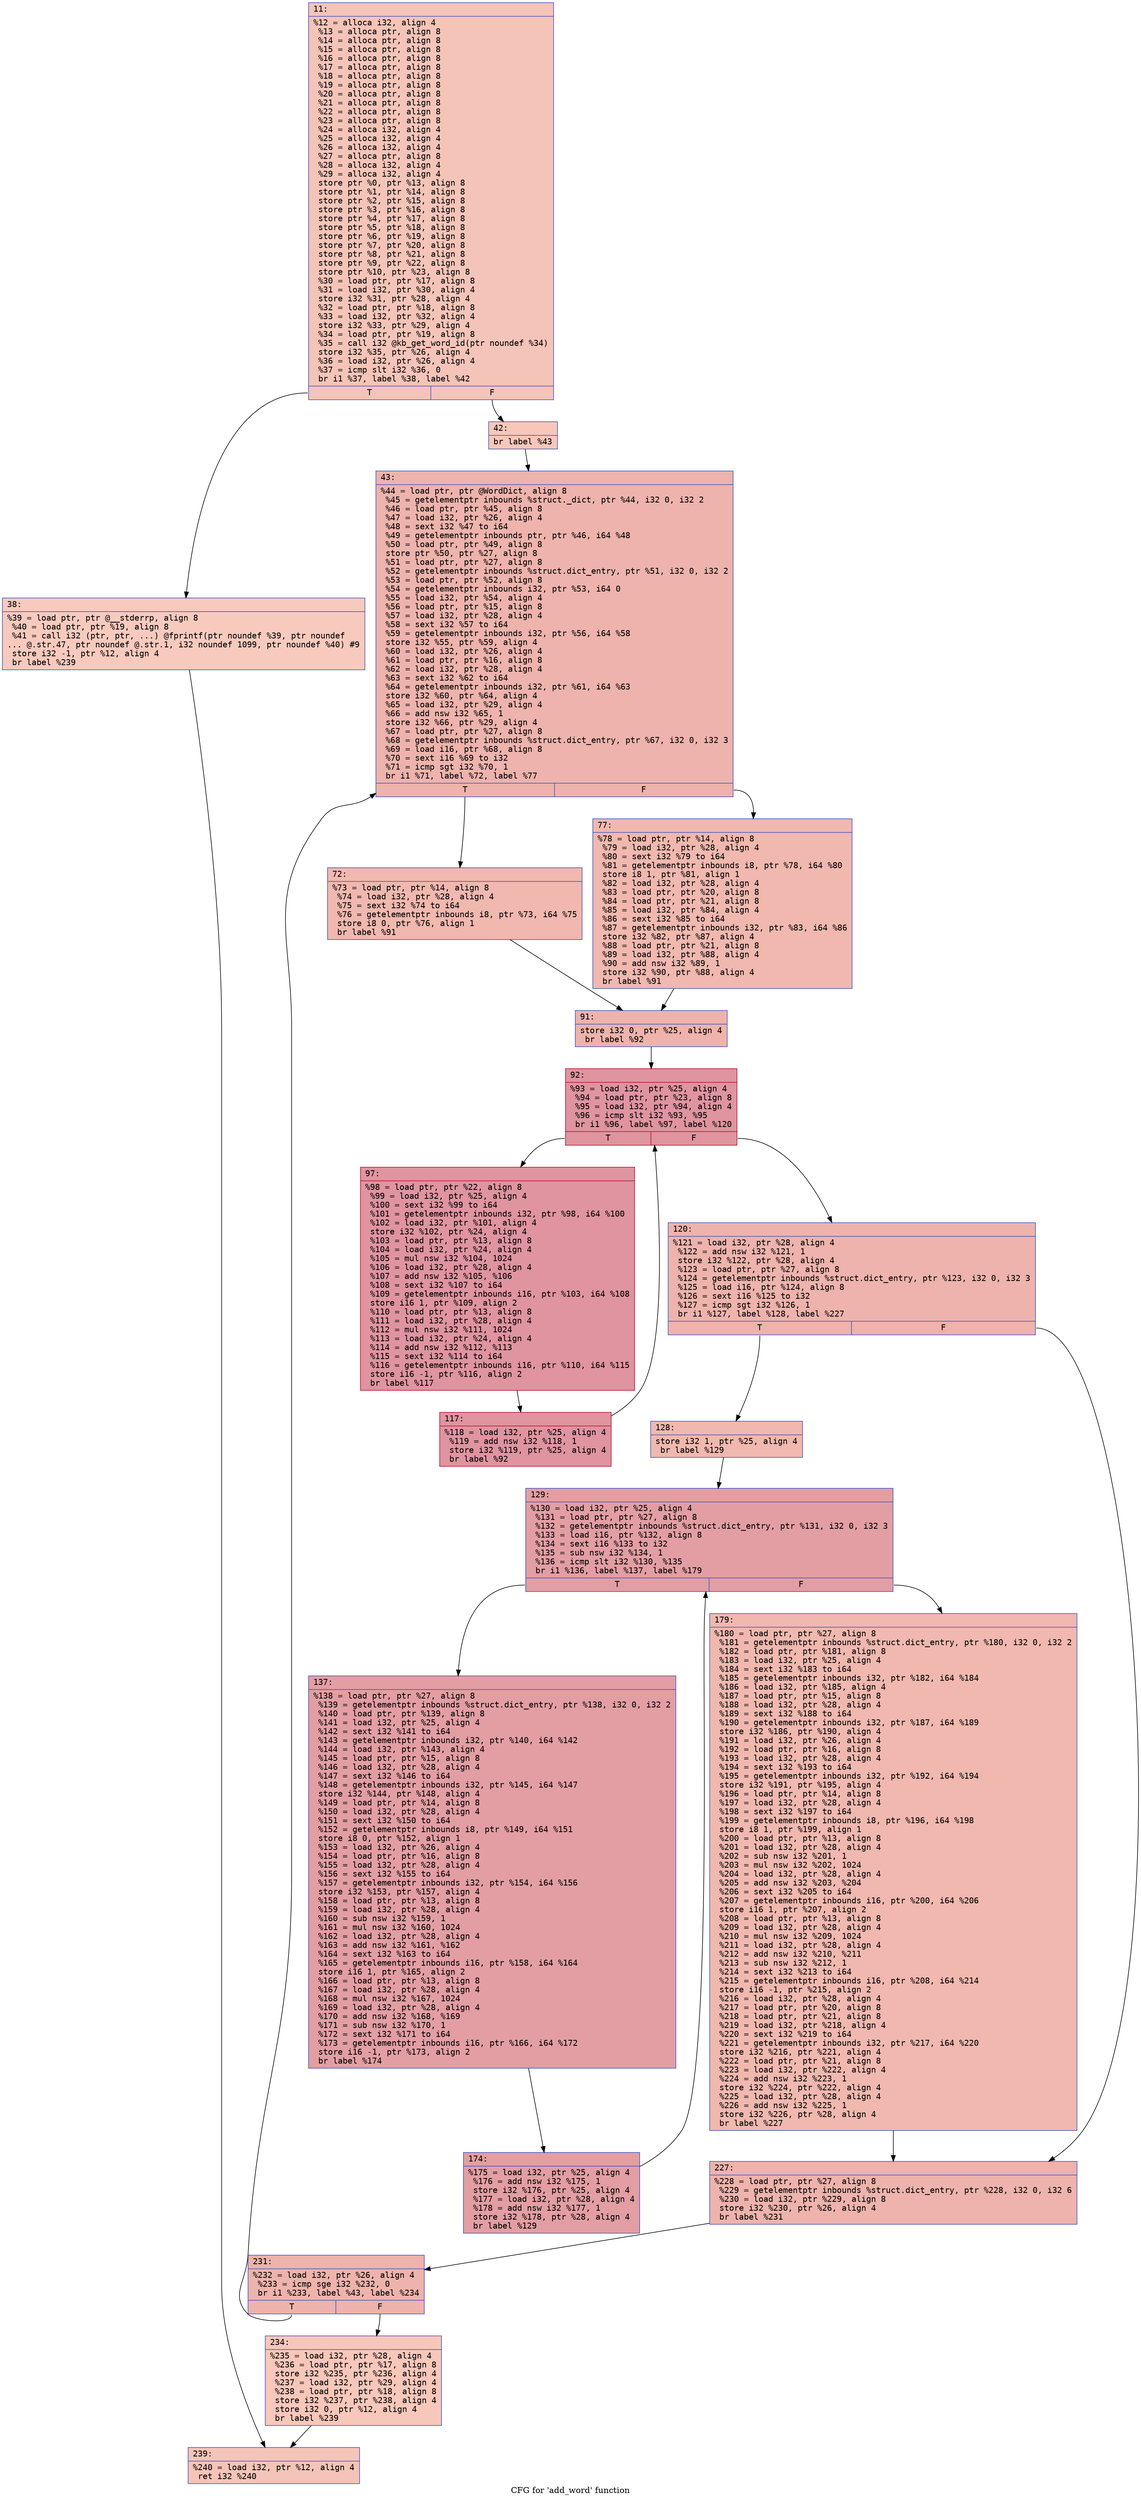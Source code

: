 digraph "CFG for 'add_word' function" {
	label="CFG for 'add_word' function";

	Node0x600000d34ff0 [shape=record,color="#3d50c3ff", style=filled, fillcolor="#e97a5f70" fontname="Courier",label="{11:\l|  %12 = alloca i32, align 4\l  %13 = alloca ptr, align 8\l  %14 = alloca ptr, align 8\l  %15 = alloca ptr, align 8\l  %16 = alloca ptr, align 8\l  %17 = alloca ptr, align 8\l  %18 = alloca ptr, align 8\l  %19 = alloca ptr, align 8\l  %20 = alloca ptr, align 8\l  %21 = alloca ptr, align 8\l  %22 = alloca ptr, align 8\l  %23 = alloca ptr, align 8\l  %24 = alloca i32, align 4\l  %25 = alloca i32, align 4\l  %26 = alloca i32, align 4\l  %27 = alloca ptr, align 8\l  %28 = alloca i32, align 4\l  %29 = alloca i32, align 4\l  store ptr %0, ptr %13, align 8\l  store ptr %1, ptr %14, align 8\l  store ptr %2, ptr %15, align 8\l  store ptr %3, ptr %16, align 8\l  store ptr %4, ptr %17, align 8\l  store ptr %5, ptr %18, align 8\l  store ptr %6, ptr %19, align 8\l  store ptr %7, ptr %20, align 8\l  store ptr %8, ptr %21, align 8\l  store ptr %9, ptr %22, align 8\l  store ptr %10, ptr %23, align 8\l  %30 = load ptr, ptr %17, align 8\l  %31 = load i32, ptr %30, align 4\l  store i32 %31, ptr %28, align 4\l  %32 = load ptr, ptr %18, align 8\l  %33 = load i32, ptr %32, align 4\l  store i32 %33, ptr %29, align 4\l  %34 = load ptr, ptr %19, align 8\l  %35 = call i32 @kb_get_word_id(ptr noundef %34)\l  store i32 %35, ptr %26, align 4\l  %36 = load i32, ptr %26, align 4\l  %37 = icmp slt i32 %36, 0\l  br i1 %37, label %38, label %42\l|{<s0>T|<s1>F}}"];
	Node0x600000d34ff0:s0 -> Node0x600000d35040[tooltip="11 -> 38\nProbability 37.50%" ];
	Node0x600000d34ff0:s1 -> Node0x600000d35090[tooltip="11 -> 42\nProbability 62.50%" ];
	Node0x600000d35040 [shape=record,color="#3d50c3ff", style=filled, fillcolor="#ef886b70" fontname="Courier",label="{38:\l|  %39 = load ptr, ptr @__stderrp, align 8\l  %40 = load ptr, ptr %19, align 8\l  %41 = call i32 (ptr, ptr, ...) @fprintf(ptr noundef %39, ptr noundef\l... @.str.47, ptr noundef @.str.1, i32 noundef 1099, ptr noundef %40) #9\l  store i32 -1, ptr %12, align 4\l  br label %239\l}"];
	Node0x600000d35040 -> Node0x600000d355e0[tooltip="38 -> 239\nProbability 100.00%" ];
	Node0x600000d35090 [shape=record,color="#3d50c3ff", style=filled, fillcolor="#ec7f6370" fontname="Courier",label="{42:\l|  br label %43\l}"];
	Node0x600000d35090 -> Node0x600000d350e0[tooltip="42 -> 43\nProbability 100.00%" ];
	Node0x600000d350e0 [shape=record,color="#3d50c3ff", style=filled, fillcolor="#d6524470" fontname="Courier",label="{43:\l|  %44 = load ptr, ptr @WordDict, align 8\l  %45 = getelementptr inbounds %struct._dict, ptr %44, i32 0, i32 2\l  %46 = load ptr, ptr %45, align 8\l  %47 = load i32, ptr %26, align 4\l  %48 = sext i32 %47 to i64\l  %49 = getelementptr inbounds ptr, ptr %46, i64 %48\l  %50 = load ptr, ptr %49, align 8\l  store ptr %50, ptr %27, align 8\l  %51 = load ptr, ptr %27, align 8\l  %52 = getelementptr inbounds %struct.dict_entry, ptr %51, i32 0, i32 2\l  %53 = load ptr, ptr %52, align 8\l  %54 = getelementptr inbounds i32, ptr %53, i64 0\l  %55 = load i32, ptr %54, align 4\l  %56 = load ptr, ptr %15, align 8\l  %57 = load i32, ptr %28, align 4\l  %58 = sext i32 %57 to i64\l  %59 = getelementptr inbounds i32, ptr %56, i64 %58\l  store i32 %55, ptr %59, align 4\l  %60 = load i32, ptr %26, align 4\l  %61 = load ptr, ptr %16, align 8\l  %62 = load i32, ptr %28, align 4\l  %63 = sext i32 %62 to i64\l  %64 = getelementptr inbounds i32, ptr %61, i64 %63\l  store i32 %60, ptr %64, align 4\l  %65 = load i32, ptr %29, align 4\l  %66 = add nsw i32 %65, 1\l  store i32 %66, ptr %29, align 4\l  %67 = load ptr, ptr %27, align 8\l  %68 = getelementptr inbounds %struct.dict_entry, ptr %67, i32 0, i32 3\l  %69 = load i16, ptr %68, align 8\l  %70 = sext i16 %69 to i32\l  %71 = icmp sgt i32 %70, 1\l  br i1 %71, label %72, label %77\l|{<s0>T|<s1>F}}"];
	Node0x600000d350e0:s0 -> Node0x600000d35130[tooltip="43 -> 72\nProbability 50.00%" ];
	Node0x600000d350e0:s1 -> Node0x600000d35180[tooltip="43 -> 77\nProbability 50.00%" ];
	Node0x600000d35130 [shape=record,color="#3d50c3ff", style=filled, fillcolor="#dc5d4a70" fontname="Courier",label="{72:\l|  %73 = load ptr, ptr %14, align 8\l  %74 = load i32, ptr %28, align 4\l  %75 = sext i32 %74 to i64\l  %76 = getelementptr inbounds i8, ptr %73, i64 %75\l  store i8 0, ptr %76, align 1\l  br label %91\l}"];
	Node0x600000d35130 -> Node0x600000d351d0[tooltip="72 -> 91\nProbability 100.00%" ];
	Node0x600000d35180 [shape=record,color="#3d50c3ff", style=filled, fillcolor="#dc5d4a70" fontname="Courier",label="{77:\l|  %78 = load ptr, ptr %14, align 8\l  %79 = load i32, ptr %28, align 4\l  %80 = sext i32 %79 to i64\l  %81 = getelementptr inbounds i8, ptr %78, i64 %80\l  store i8 1, ptr %81, align 1\l  %82 = load i32, ptr %28, align 4\l  %83 = load ptr, ptr %20, align 8\l  %84 = load ptr, ptr %21, align 8\l  %85 = load i32, ptr %84, align 4\l  %86 = sext i32 %85 to i64\l  %87 = getelementptr inbounds i32, ptr %83, i64 %86\l  store i32 %82, ptr %87, align 4\l  %88 = load ptr, ptr %21, align 8\l  %89 = load i32, ptr %88, align 4\l  %90 = add nsw i32 %89, 1\l  store i32 %90, ptr %88, align 4\l  br label %91\l}"];
	Node0x600000d35180 -> Node0x600000d351d0[tooltip="77 -> 91\nProbability 100.00%" ];
	Node0x600000d351d0 [shape=record,color="#3d50c3ff", style=filled, fillcolor="#d6524470" fontname="Courier",label="{91:\l|  store i32 0, ptr %25, align 4\l  br label %92\l}"];
	Node0x600000d351d0 -> Node0x600000d35220[tooltip="91 -> 92\nProbability 100.00%" ];
	Node0x600000d35220 [shape=record,color="#b70d28ff", style=filled, fillcolor="#b70d2870" fontname="Courier",label="{92:\l|  %93 = load i32, ptr %25, align 4\l  %94 = load ptr, ptr %23, align 8\l  %95 = load i32, ptr %94, align 4\l  %96 = icmp slt i32 %93, %95\l  br i1 %96, label %97, label %120\l|{<s0>T|<s1>F}}"];
	Node0x600000d35220:s0 -> Node0x600000d35270[tooltip="92 -> 97\nProbability 96.88%" ];
	Node0x600000d35220:s1 -> Node0x600000d35310[tooltip="92 -> 120\nProbability 3.12%" ];
	Node0x600000d35270 [shape=record,color="#b70d28ff", style=filled, fillcolor="#b70d2870" fontname="Courier",label="{97:\l|  %98 = load ptr, ptr %22, align 8\l  %99 = load i32, ptr %25, align 4\l  %100 = sext i32 %99 to i64\l  %101 = getelementptr inbounds i32, ptr %98, i64 %100\l  %102 = load i32, ptr %101, align 4\l  store i32 %102, ptr %24, align 4\l  %103 = load ptr, ptr %13, align 8\l  %104 = load i32, ptr %24, align 4\l  %105 = mul nsw i32 %104, 1024\l  %106 = load i32, ptr %28, align 4\l  %107 = add nsw i32 %105, %106\l  %108 = sext i32 %107 to i64\l  %109 = getelementptr inbounds i16, ptr %103, i64 %108\l  store i16 1, ptr %109, align 2\l  %110 = load ptr, ptr %13, align 8\l  %111 = load i32, ptr %28, align 4\l  %112 = mul nsw i32 %111, 1024\l  %113 = load i32, ptr %24, align 4\l  %114 = add nsw i32 %112, %113\l  %115 = sext i32 %114 to i64\l  %116 = getelementptr inbounds i16, ptr %110, i64 %115\l  store i16 -1, ptr %116, align 2\l  br label %117\l}"];
	Node0x600000d35270 -> Node0x600000d352c0[tooltip="97 -> 117\nProbability 100.00%" ];
	Node0x600000d352c0 [shape=record,color="#b70d28ff", style=filled, fillcolor="#b70d2870" fontname="Courier",label="{117:\l|  %118 = load i32, ptr %25, align 4\l  %119 = add nsw i32 %118, 1\l  store i32 %119, ptr %25, align 4\l  br label %92\l}"];
	Node0x600000d352c0 -> Node0x600000d35220[tooltip="117 -> 92\nProbability 100.00%" ];
	Node0x600000d35310 [shape=record,color="#3d50c3ff", style=filled, fillcolor="#d6524470" fontname="Courier",label="{120:\l|  %121 = load i32, ptr %28, align 4\l  %122 = add nsw i32 %121, 1\l  store i32 %122, ptr %28, align 4\l  %123 = load ptr, ptr %27, align 8\l  %124 = getelementptr inbounds %struct.dict_entry, ptr %123, i32 0, i32 3\l  %125 = load i16, ptr %124, align 8\l  %126 = sext i16 %125 to i32\l  %127 = icmp sgt i32 %126, 1\l  br i1 %127, label %128, label %227\l|{<s0>T|<s1>F}}"];
	Node0x600000d35310:s0 -> Node0x600000d35360[tooltip="120 -> 128\nProbability 50.00%" ];
	Node0x600000d35310:s1 -> Node0x600000d354f0[tooltip="120 -> 227\nProbability 50.00%" ];
	Node0x600000d35360 [shape=record,color="#3d50c3ff", style=filled, fillcolor="#dc5d4a70" fontname="Courier",label="{128:\l|  store i32 1, ptr %25, align 4\l  br label %129\l}"];
	Node0x600000d35360 -> Node0x600000d353b0[tooltip="128 -> 129\nProbability 100.00%" ];
	Node0x600000d353b0 [shape=record,color="#3d50c3ff", style=filled, fillcolor="#be242e70" fontname="Courier",label="{129:\l|  %130 = load i32, ptr %25, align 4\l  %131 = load ptr, ptr %27, align 8\l  %132 = getelementptr inbounds %struct.dict_entry, ptr %131, i32 0, i32 3\l  %133 = load i16, ptr %132, align 8\l  %134 = sext i16 %133 to i32\l  %135 = sub nsw i32 %134, 1\l  %136 = icmp slt i32 %130, %135\l  br i1 %136, label %137, label %179\l|{<s0>T|<s1>F}}"];
	Node0x600000d353b0:s0 -> Node0x600000d35400[tooltip="129 -> 137\nProbability 96.88%" ];
	Node0x600000d353b0:s1 -> Node0x600000d354a0[tooltip="129 -> 179\nProbability 3.12%" ];
	Node0x600000d35400 [shape=record,color="#3d50c3ff", style=filled, fillcolor="#be242e70" fontname="Courier",label="{137:\l|  %138 = load ptr, ptr %27, align 8\l  %139 = getelementptr inbounds %struct.dict_entry, ptr %138, i32 0, i32 2\l  %140 = load ptr, ptr %139, align 8\l  %141 = load i32, ptr %25, align 4\l  %142 = sext i32 %141 to i64\l  %143 = getelementptr inbounds i32, ptr %140, i64 %142\l  %144 = load i32, ptr %143, align 4\l  %145 = load ptr, ptr %15, align 8\l  %146 = load i32, ptr %28, align 4\l  %147 = sext i32 %146 to i64\l  %148 = getelementptr inbounds i32, ptr %145, i64 %147\l  store i32 %144, ptr %148, align 4\l  %149 = load ptr, ptr %14, align 8\l  %150 = load i32, ptr %28, align 4\l  %151 = sext i32 %150 to i64\l  %152 = getelementptr inbounds i8, ptr %149, i64 %151\l  store i8 0, ptr %152, align 1\l  %153 = load i32, ptr %26, align 4\l  %154 = load ptr, ptr %16, align 8\l  %155 = load i32, ptr %28, align 4\l  %156 = sext i32 %155 to i64\l  %157 = getelementptr inbounds i32, ptr %154, i64 %156\l  store i32 %153, ptr %157, align 4\l  %158 = load ptr, ptr %13, align 8\l  %159 = load i32, ptr %28, align 4\l  %160 = sub nsw i32 %159, 1\l  %161 = mul nsw i32 %160, 1024\l  %162 = load i32, ptr %28, align 4\l  %163 = add nsw i32 %161, %162\l  %164 = sext i32 %163 to i64\l  %165 = getelementptr inbounds i16, ptr %158, i64 %164\l  store i16 1, ptr %165, align 2\l  %166 = load ptr, ptr %13, align 8\l  %167 = load i32, ptr %28, align 4\l  %168 = mul nsw i32 %167, 1024\l  %169 = load i32, ptr %28, align 4\l  %170 = add nsw i32 %168, %169\l  %171 = sub nsw i32 %170, 1\l  %172 = sext i32 %171 to i64\l  %173 = getelementptr inbounds i16, ptr %166, i64 %172\l  store i16 -1, ptr %173, align 2\l  br label %174\l}"];
	Node0x600000d35400 -> Node0x600000d35450[tooltip="137 -> 174\nProbability 100.00%" ];
	Node0x600000d35450 [shape=record,color="#3d50c3ff", style=filled, fillcolor="#be242e70" fontname="Courier",label="{174:\l|  %175 = load i32, ptr %25, align 4\l  %176 = add nsw i32 %175, 1\l  store i32 %176, ptr %25, align 4\l  %177 = load i32, ptr %28, align 4\l  %178 = add nsw i32 %177, 1\l  store i32 %178, ptr %28, align 4\l  br label %129\l}"];
	Node0x600000d35450 -> Node0x600000d353b0[tooltip="174 -> 129\nProbability 100.00%" ];
	Node0x600000d354a0 [shape=record,color="#3d50c3ff", style=filled, fillcolor="#dc5d4a70" fontname="Courier",label="{179:\l|  %180 = load ptr, ptr %27, align 8\l  %181 = getelementptr inbounds %struct.dict_entry, ptr %180, i32 0, i32 2\l  %182 = load ptr, ptr %181, align 8\l  %183 = load i32, ptr %25, align 4\l  %184 = sext i32 %183 to i64\l  %185 = getelementptr inbounds i32, ptr %182, i64 %184\l  %186 = load i32, ptr %185, align 4\l  %187 = load ptr, ptr %15, align 8\l  %188 = load i32, ptr %28, align 4\l  %189 = sext i32 %188 to i64\l  %190 = getelementptr inbounds i32, ptr %187, i64 %189\l  store i32 %186, ptr %190, align 4\l  %191 = load i32, ptr %26, align 4\l  %192 = load ptr, ptr %16, align 8\l  %193 = load i32, ptr %28, align 4\l  %194 = sext i32 %193 to i64\l  %195 = getelementptr inbounds i32, ptr %192, i64 %194\l  store i32 %191, ptr %195, align 4\l  %196 = load ptr, ptr %14, align 8\l  %197 = load i32, ptr %28, align 4\l  %198 = sext i32 %197 to i64\l  %199 = getelementptr inbounds i8, ptr %196, i64 %198\l  store i8 1, ptr %199, align 1\l  %200 = load ptr, ptr %13, align 8\l  %201 = load i32, ptr %28, align 4\l  %202 = sub nsw i32 %201, 1\l  %203 = mul nsw i32 %202, 1024\l  %204 = load i32, ptr %28, align 4\l  %205 = add nsw i32 %203, %204\l  %206 = sext i32 %205 to i64\l  %207 = getelementptr inbounds i16, ptr %200, i64 %206\l  store i16 1, ptr %207, align 2\l  %208 = load ptr, ptr %13, align 8\l  %209 = load i32, ptr %28, align 4\l  %210 = mul nsw i32 %209, 1024\l  %211 = load i32, ptr %28, align 4\l  %212 = add nsw i32 %210, %211\l  %213 = sub nsw i32 %212, 1\l  %214 = sext i32 %213 to i64\l  %215 = getelementptr inbounds i16, ptr %208, i64 %214\l  store i16 -1, ptr %215, align 2\l  %216 = load i32, ptr %28, align 4\l  %217 = load ptr, ptr %20, align 8\l  %218 = load ptr, ptr %21, align 8\l  %219 = load i32, ptr %218, align 4\l  %220 = sext i32 %219 to i64\l  %221 = getelementptr inbounds i32, ptr %217, i64 %220\l  store i32 %216, ptr %221, align 4\l  %222 = load ptr, ptr %21, align 8\l  %223 = load i32, ptr %222, align 4\l  %224 = add nsw i32 %223, 1\l  store i32 %224, ptr %222, align 4\l  %225 = load i32, ptr %28, align 4\l  %226 = add nsw i32 %225, 1\l  store i32 %226, ptr %28, align 4\l  br label %227\l}"];
	Node0x600000d354a0 -> Node0x600000d354f0[tooltip="179 -> 227\nProbability 100.00%" ];
	Node0x600000d354f0 [shape=record,color="#3d50c3ff", style=filled, fillcolor="#d6524470" fontname="Courier",label="{227:\l|  %228 = load ptr, ptr %27, align 8\l  %229 = getelementptr inbounds %struct.dict_entry, ptr %228, i32 0, i32 6\l  %230 = load i32, ptr %229, align 8\l  store i32 %230, ptr %26, align 4\l  br label %231\l}"];
	Node0x600000d354f0 -> Node0x600000d35540[tooltip="227 -> 231\nProbability 100.00%" ];
	Node0x600000d35540 [shape=record,color="#3d50c3ff", style=filled, fillcolor="#d6524470" fontname="Courier",label="{231:\l|  %232 = load i32, ptr %26, align 4\l  %233 = icmp sge i32 %232, 0\l  br i1 %233, label %43, label %234\l|{<s0>T|<s1>F}}"];
	Node0x600000d35540:s0 -> Node0x600000d350e0[tooltip="231 -> 43\nProbability 96.88%" ];
	Node0x600000d35540:s1 -> Node0x600000d35590[tooltip="231 -> 234\nProbability 3.12%" ];
	Node0x600000d35590 [shape=record,color="#3d50c3ff", style=filled, fillcolor="#ec7f6370" fontname="Courier",label="{234:\l|  %235 = load i32, ptr %28, align 4\l  %236 = load ptr, ptr %17, align 8\l  store i32 %235, ptr %236, align 4\l  %237 = load i32, ptr %29, align 4\l  %238 = load ptr, ptr %18, align 8\l  store i32 %237, ptr %238, align 4\l  store i32 0, ptr %12, align 4\l  br label %239\l}"];
	Node0x600000d35590 -> Node0x600000d355e0[tooltip="234 -> 239\nProbability 100.00%" ];
	Node0x600000d355e0 [shape=record,color="#3d50c3ff", style=filled, fillcolor="#e97a5f70" fontname="Courier",label="{239:\l|  %240 = load i32, ptr %12, align 4\l  ret i32 %240\l}"];
}
